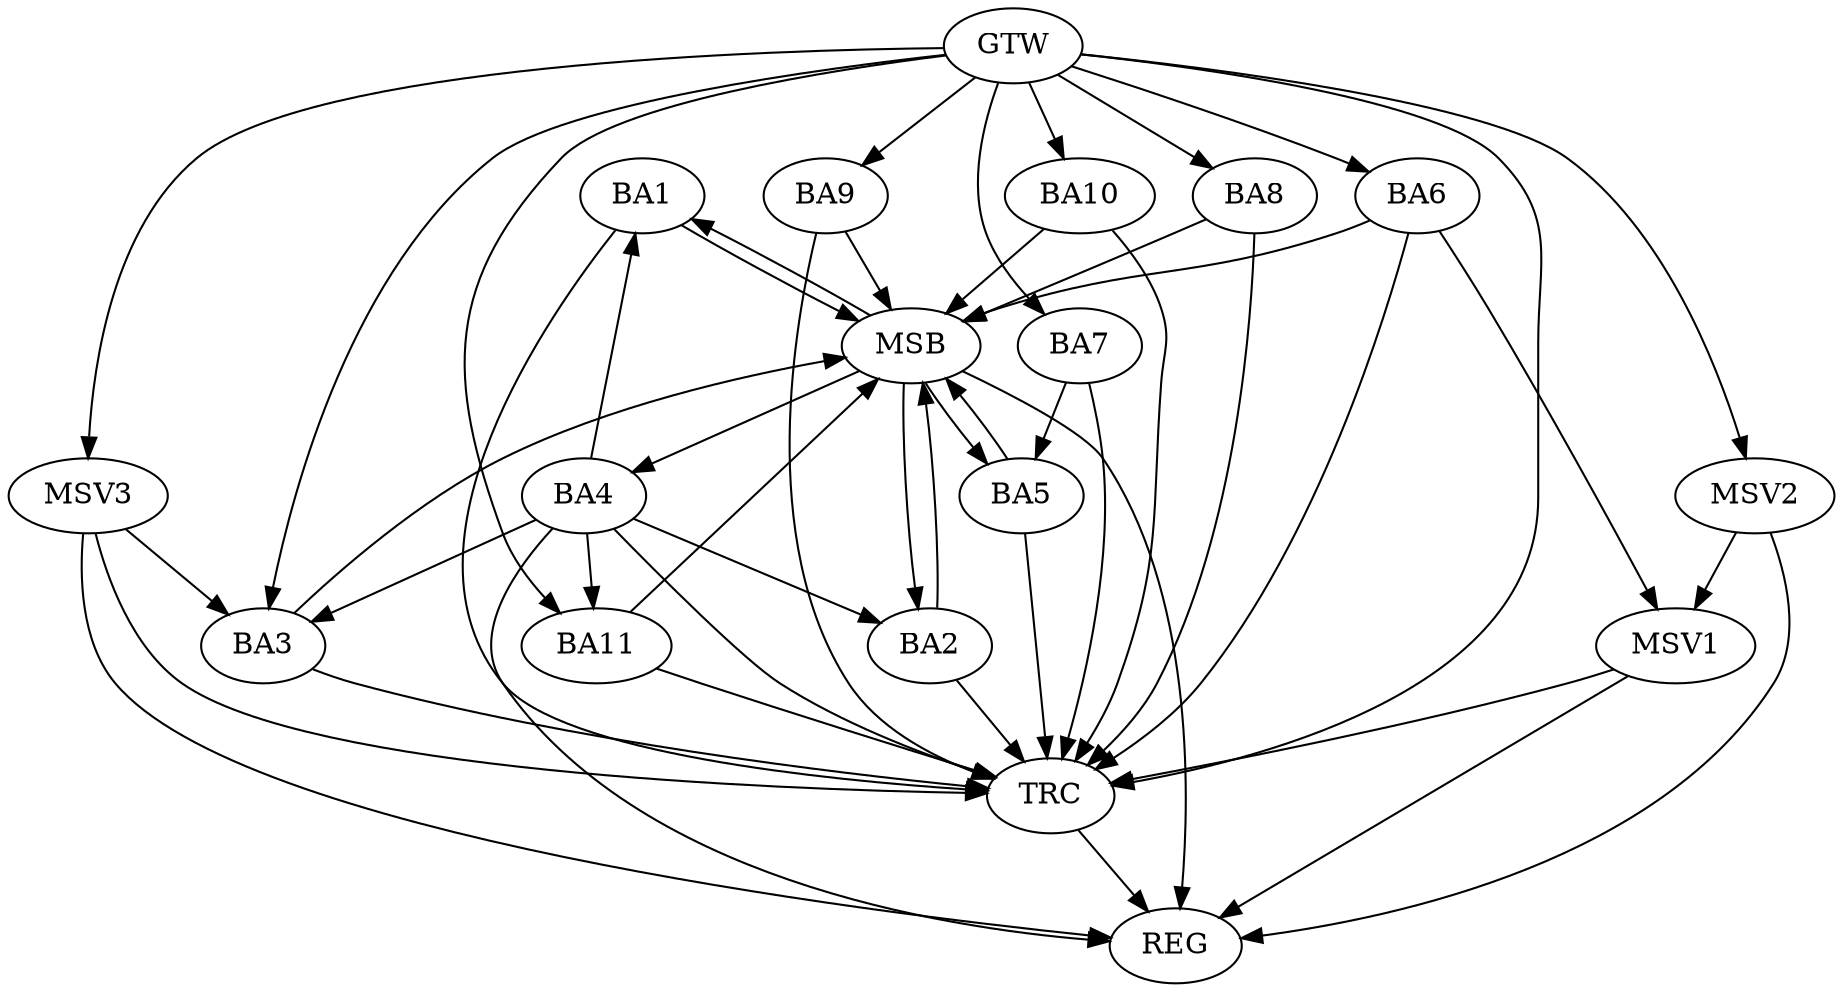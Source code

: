 strict digraph G {
  BA1 [ label="BA1" ];
  BA2 [ label="BA2" ];
  BA3 [ label="BA3" ];
  BA4 [ label="BA4" ];
  BA5 [ label="BA5" ];
  BA6 [ label="BA6" ];
  BA7 [ label="BA7" ];
  BA8 [ label="BA8" ];
  BA9 [ label="BA9" ];
  BA10 [ label="BA10" ];
  BA11 [ label="BA11" ];
  GTW [ label="GTW" ];
  REG [ label="REG" ];
  MSB [ label="MSB" ];
  TRC [ label="TRC" ];
  MSV1 [ label="MSV1" ];
  MSV2 [ label="MSV2" ];
  MSV3 [ label="MSV3" ];
  BA4 -> BA2;
  BA7 -> BA5;
  GTW -> BA3;
  GTW -> BA6;
  GTW -> BA7;
  GTW -> BA8;
  GTW -> BA9;
  GTW -> BA10;
  GTW -> BA11;
  BA4 -> REG;
  BA1 -> MSB;
  MSB -> BA2;
  MSB -> REG;
  BA2 -> MSB;
  MSB -> BA1;
  BA3 -> MSB;
  BA5 -> MSB;
  MSB -> BA4;
  BA6 -> MSB;
  BA8 -> MSB;
  BA9 -> MSB;
  MSB -> BA5;
  BA10 -> MSB;
  BA11 -> MSB;
  BA1 -> TRC;
  BA2 -> TRC;
  BA3 -> TRC;
  BA4 -> TRC;
  BA5 -> TRC;
  BA6 -> TRC;
  BA7 -> TRC;
  BA8 -> TRC;
  BA9 -> TRC;
  BA10 -> TRC;
  BA11 -> TRC;
  GTW -> TRC;
  TRC -> REG;
  BA4 -> BA3;
  BA4 -> BA1;
  BA4 -> BA11;
  BA6 -> MSV1;
  MSV1 -> REG;
  MSV1 -> TRC;
  MSV2 -> MSV1;
  GTW -> MSV2;
  MSV2 -> REG;
  MSV3 -> BA3;
  GTW -> MSV3;
  MSV3 -> REG;
  MSV3 -> TRC;
}
